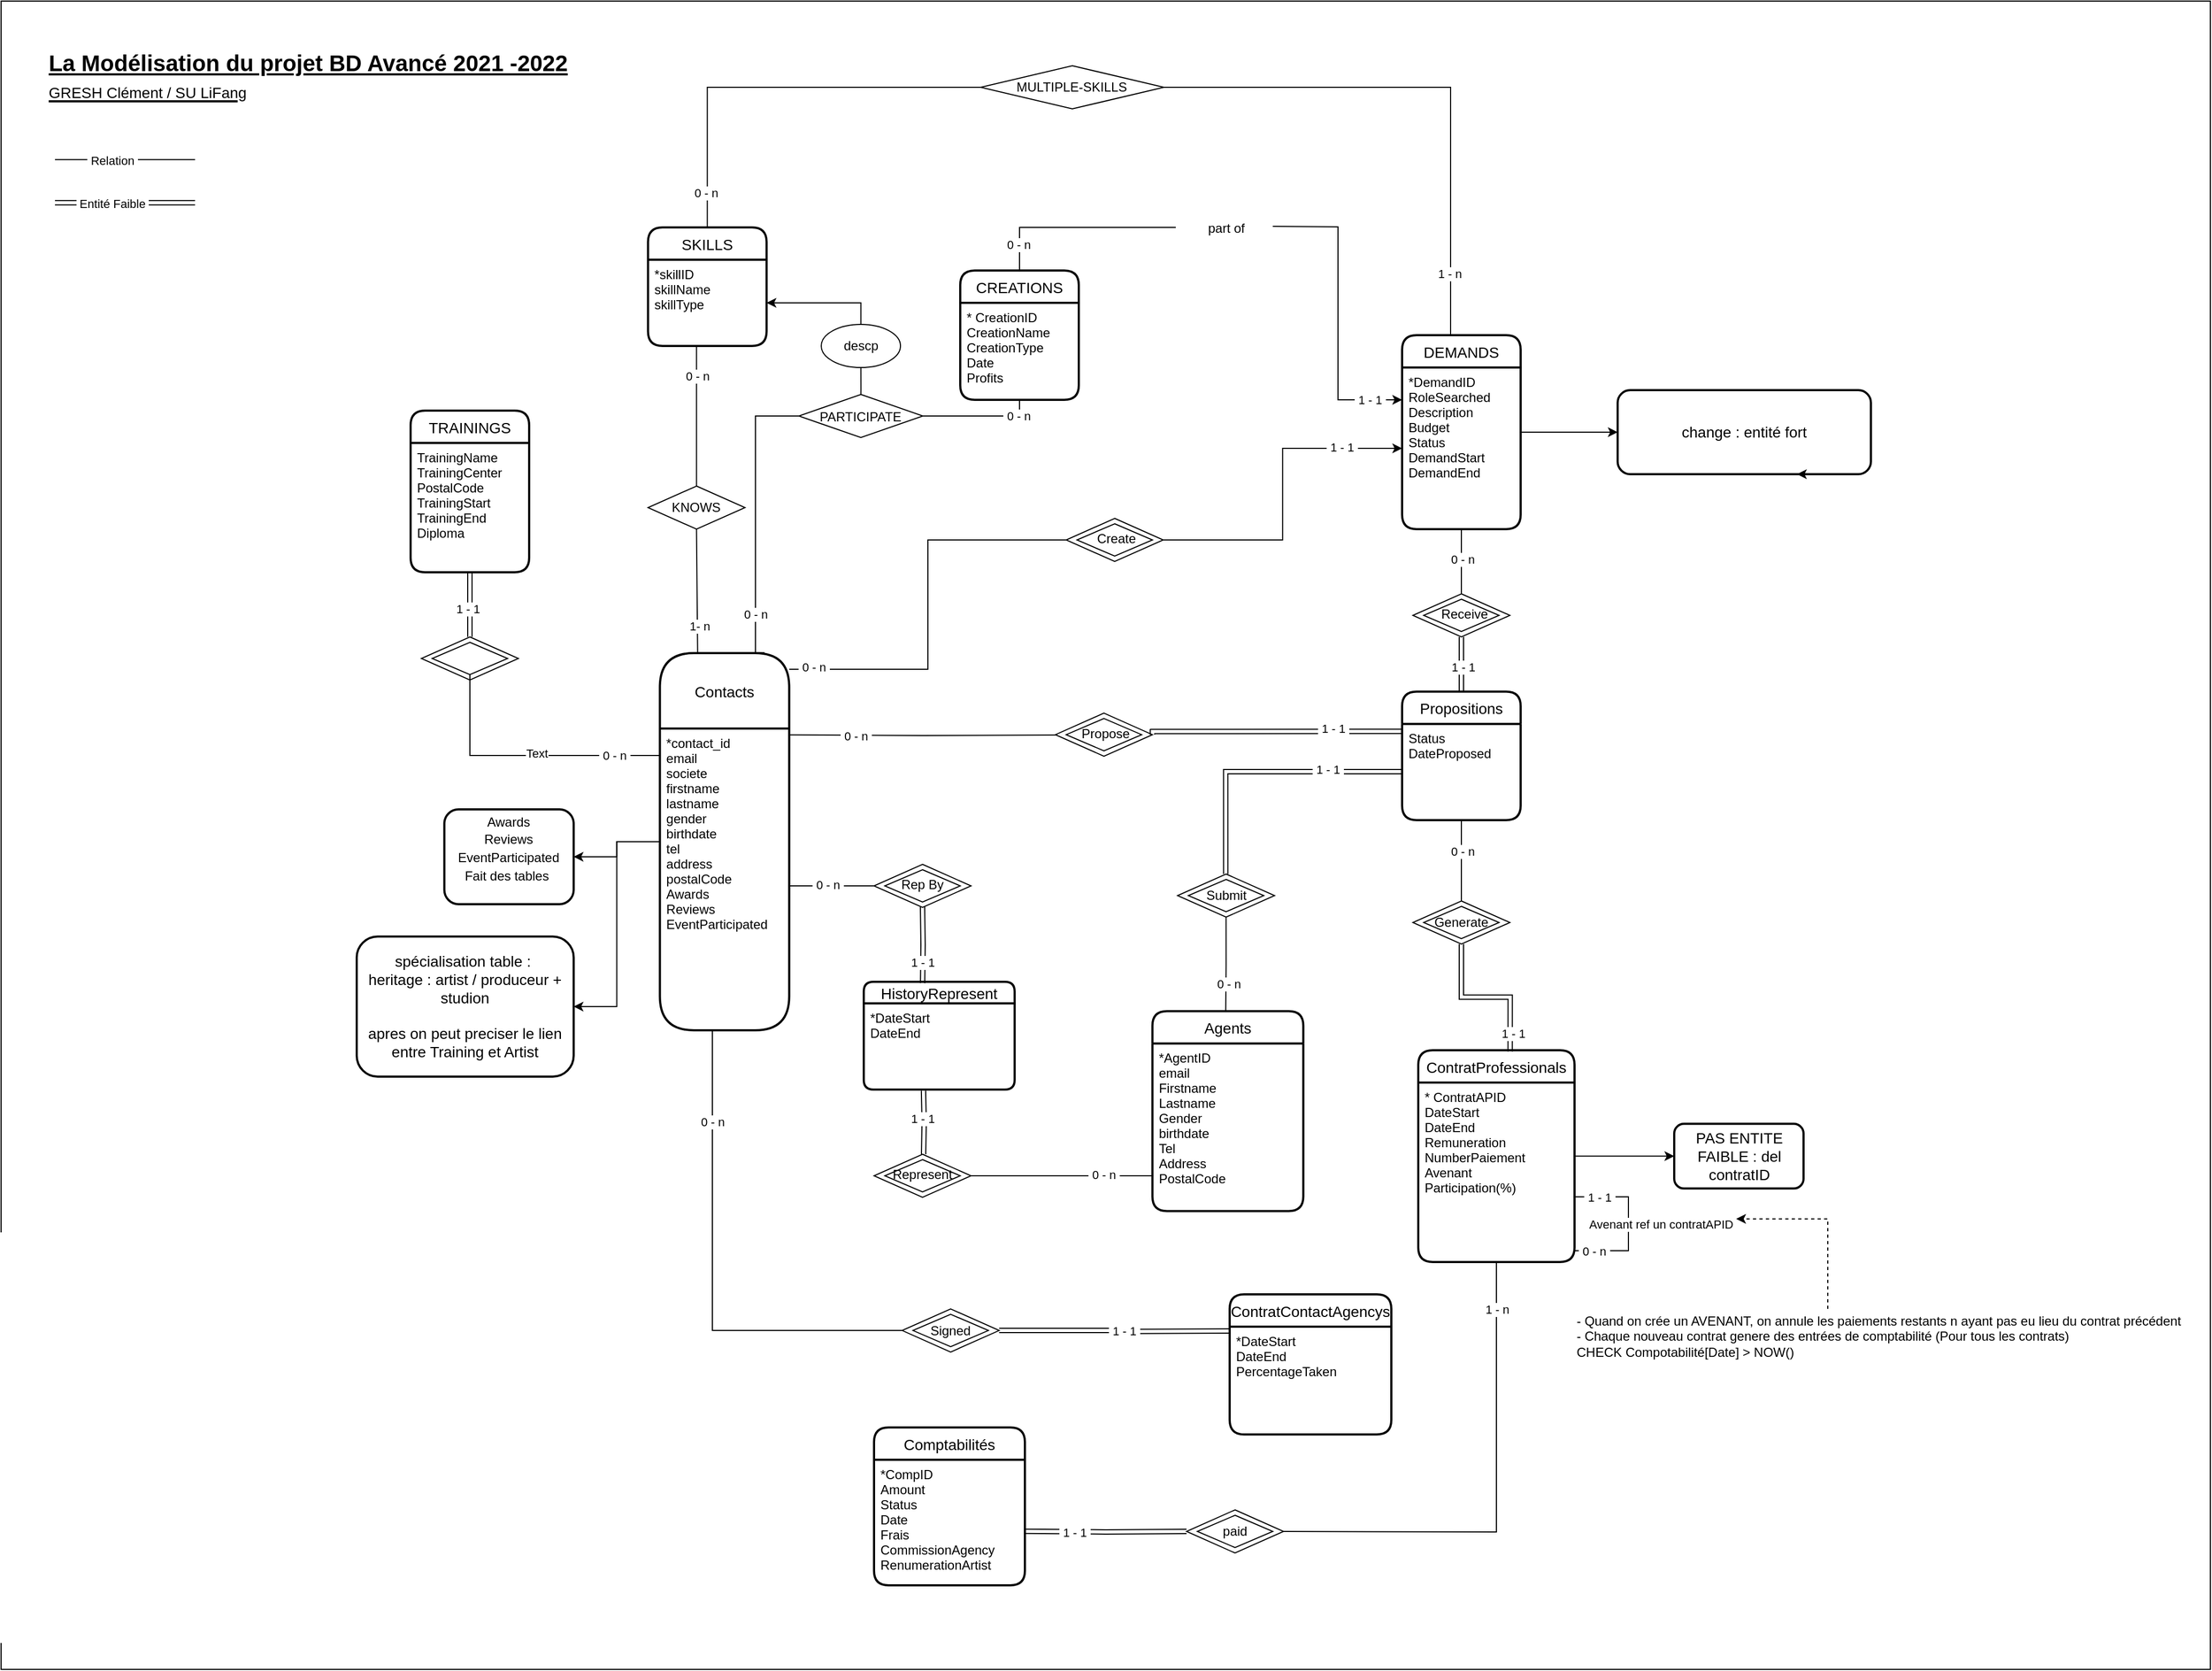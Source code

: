 <mxfile version="15.7.3" type="device"><diagram id="R2lEEEUBdFMjLlhIrx00" name="Page-1"><mxGraphModel dx="1365" dy="-925" grid="1" gridSize="10" guides="1" tooltips="1" connect="1" arrows="1" fold="1" page="1" pageScale="1" pageWidth="2336" pageHeight="1654" math="0" shadow="0" extFonts="Permanent Marker^https://fonts.googleapis.com/css?family=Permanent+Marker"><root><mxCell id="0"/><mxCell id="1" parent="0"/><mxCell id="Kguqd-lRSPteAUTk2I7X-4" value="" style="rounded=0;whiteSpace=wrap;html=1;" parent="1" vertex="1"><mxGeometry x="230" y="1672" width="2050" height="1548" as="geometry"/></mxCell><mxCell id="ZZ3eH6SEzDiAONgsdlud-25" style="edgeStyle=orthogonalEdgeStyle;rounded=0;orthogonalLoop=1;jettySize=auto;html=1;entryX=0;entryY=0.5;entryDx=0;entryDy=0;endArrow=none;endFill=0;" parent="1" source="IzzKrEiJ0i2NX6zDNbn9-5" target="ZZ3eH6SEzDiAONgsdlud-18" edge="1"><mxGeometry relative="1" as="geometry"><Array as="points"><mxPoint x="1090" y="2292"/><mxPoint x="1090" y="2172"/></Array></mxGeometry></mxCell><mxCell id="ZZ3eH6SEzDiAONgsdlud-27" value="&amp;nbsp;0 - n&amp;nbsp;" style="edgeLabel;html=1;align=center;verticalAlign=middle;resizable=0;points=[];" parent="ZZ3eH6SEzDiAONgsdlud-25" vertex="1" connectable="0"><mxGeometry x="-0.881" y="2" relative="1" as="geometry"><mxPoint as="offset"/></mxGeometry></mxCell><mxCell id="4AAfkn8W1Z1FfSw9-JsX-11" value="" style="edgeStyle=orthogonalEdgeStyle;rounded=0;orthogonalLoop=1;jettySize=auto;html=1;startArrow=none;startFill=0;" edge="1" parent="1" source="IzzKrEiJ0i2NX6zDNbn9-5" target="4AAfkn8W1Z1FfSw9-JsX-10"><mxGeometry relative="1" as="geometry"/></mxCell><mxCell id="4AAfkn8W1Z1FfSw9-JsX-17" value="" style="edgeStyle=orthogonalEdgeStyle;rounded=0;orthogonalLoop=1;jettySize=auto;html=1;startArrow=none;startFill=0;" edge="1" parent="1" source="IzzKrEiJ0i2NX6zDNbn9-5" target="4AAfkn8W1Z1FfSw9-JsX-16"><mxGeometry relative="1" as="geometry"/></mxCell><mxCell id="IzzKrEiJ0i2NX6zDNbn9-5" value="Contacts" style="swimlane;childLayout=stackLayout;horizontal=1;startSize=70;horizontalStack=0;rounded=1;fontSize=14;fontStyle=0;strokeWidth=2;resizeParent=0;resizeLast=1;shadow=0;dashed=0;align=center;" parent="1" vertex="1"><mxGeometry x="841.3" y="2277" width="120" height="350" as="geometry"/></mxCell><mxCell id="IzzKrEiJ0i2NX6zDNbn9-6" value="*contact_id&#10;email&#10;societe&#10;firstname&#10;lastname&#10;gender&#10;birthdate&#10;tel&#10;address&#10;postalCode&#10;Awards&#10;Reviews&#10;EventParticipated&#10;&#10;" style="align=left;strokeColor=none;fillColor=none;spacingLeft=4;fontSize=12;verticalAlign=top;resizable=0;rotatable=0;part=1;" parent="IzzKrEiJ0i2NX6zDNbn9-5" vertex="1"><mxGeometry y="70" width="120" height="280" as="geometry"/></mxCell><mxCell id="jxOFO44FMGxxCLSqC9oq-5" value="Agents" style="swimlane;childLayout=stackLayout;horizontal=1;startSize=30;horizontalStack=0;rounded=1;fontSize=14;fontStyle=0;strokeWidth=2;resizeParent=0;resizeLast=1;shadow=0;dashed=0;align=center;" parent="1" vertex="1"><mxGeometry x="1298.33" y="2609.21" width="140" height="185.59" as="geometry"/></mxCell><mxCell id="jxOFO44FMGxxCLSqC9oq-6" value="*AgentID&#10;email&#10;Firstname&#10;Lastname&#10;Gender&#10;birthdate&#10;Tel&#10;Address&#10;PostalCode" style="align=left;strokeColor=none;fillColor=none;spacingLeft=4;fontSize=12;verticalAlign=top;resizable=0;rotatable=0;part=1;" parent="jxOFO44FMGxxCLSqC9oq-5" vertex="1"><mxGeometry y="30" width="140" height="155.59" as="geometry"/></mxCell><mxCell id="jxOFO44FMGxxCLSqC9oq-42" value="ContratContactAgencys" style="swimlane;childLayout=stackLayout;horizontal=1;startSize=30;horizontalStack=0;rounded=1;fontSize=14;fontStyle=0;strokeWidth=2;resizeParent=0;resizeLast=1;shadow=0;dashed=0;align=center;" parent="1" vertex="1"><mxGeometry x="1370" y="2872" width="150" height="130" as="geometry"/></mxCell><mxCell id="jxOFO44FMGxxCLSqC9oq-43" value="*DateStart&#10;DateEnd&#10;PercentageTaken" style="align=left;strokeColor=none;fillColor=none;spacingLeft=4;fontSize=12;verticalAlign=top;resizable=0;rotatable=0;part=1;" parent="jxOFO44FMGxxCLSqC9oq-42" vertex="1"><mxGeometry y="30" width="150" height="100" as="geometry"/></mxCell><mxCell id="4AAfkn8W1Z1FfSw9-JsX-6" value="" style="edgeStyle=orthogonalEdgeStyle;rounded=0;orthogonalLoop=1;jettySize=auto;html=1;startArrow=none;startFill=0;" edge="1" parent="1" source="jxOFO44FMGxxCLSqC9oq-45" target="4AAfkn8W1Z1FfSw9-JsX-5"><mxGeometry relative="1" as="geometry"/></mxCell><mxCell id="jxOFO44FMGxxCLSqC9oq-45" value="ContratProfessionals" style="swimlane;childLayout=stackLayout;horizontal=1;startSize=30;horizontalStack=0;rounded=1;fontSize=14;fontStyle=0;strokeWidth=2;resizeParent=0;resizeLast=1;shadow=0;dashed=0;align=center;" parent="1" vertex="1"><mxGeometry x="1545" y="2645.53" width="145" height="196.47" as="geometry"/></mxCell><mxCell id="jxOFO44FMGxxCLSqC9oq-46" value="* ContratAPID&#10;DateStart&#10;DateEnd&#10;Remuneration&#10;NumberPaiement&#10;Avenant&#10;Participation(%)" style="align=left;strokeColor=none;fillColor=none;spacingLeft=4;fontSize=12;verticalAlign=top;resizable=0;rotatable=0;part=1;" parent="jxOFO44FMGxxCLSqC9oq-45" vertex="1"><mxGeometry y="30" width="145" height="166.47" as="geometry"/></mxCell><mxCell id="hNLGAIriv4-zGQ8AQFt5-21" style="edgeStyle=orthogonalEdgeStyle;rounded=0;orthogonalLoop=1;jettySize=auto;html=1;endArrow=none;endFill=0;" parent="jxOFO44FMGxxCLSqC9oq-45" source="jxOFO44FMGxxCLSqC9oq-46" target="jxOFO44FMGxxCLSqC9oq-46" edge="1"><mxGeometry relative="1" as="geometry"><mxPoint x="115" y="166.47" as="targetPoint"/><Array as="points"><mxPoint x="195" y="136"/><mxPoint x="195" y="186"/></Array></mxGeometry></mxCell><mxCell id="hNLGAIriv4-zGQ8AQFt5-22" value="Avenant ref un contratAPID" style="edgeLabel;html=1;align=center;verticalAlign=middle;resizable=0;points=[];" parent="hNLGAIriv4-zGQ8AQFt5-21" vertex="1" connectable="0"><mxGeometry x="0.002" y="1" relative="1" as="geometry"><mxPoint x="29" as="offset"/></mxGeometry></mxCell><mxCell id="hNLGAIriv4-zGQ8AQFt5-23" value="&amp;nbsp;1 - 1&amp;nbsp;" style="edgeLabel;html=1;align=center;verticalAlign=middle;resizable=0;points=[];" parent="hNLGAIriv4-zGQ8AQFt5-21" vertex="1" connectable="0"><mxGeometry x="-0.767" relative="1" as="geometry"><mxPoint x="5" as="offset"/></mxGeometry></mxCell><mxCell id="4AAfkn8W1Z1FfSw9-JsX-7" value="&amp;nbsp;0 - n&amp;nbsp;" style="edgeLabel;html=1;align=center;verticalAlign=middle;resizable=0;points=[];" vertex="1" connectable="0" parent="hNLGAIriv4-zGQ8AQFt5-21"><mxGeometry x="0.76" relative="1" as="geometry"><mxPoint as="offset"/></mxGeometry></mxCell><mxCell id="4AAfkn8W1Z1FfSw9-JsX-2" value="" style="edgeStyle=orthogonalEdgeStyle;rounded=0;orthogonalLoop=1;jettySize=auto;html=1;" edge="1" parent="1" source="jxOFO44FMGxxCLSqC9oq-53" target="4AAfkn8W1Z1FfSw9-JsX-1"><mxGeometry relative="1" as="geometry"/></mxCell><mxCell id="jxOFO44FMGxxCLSqC9oq-53" value="DEMANDS" style="swimlane;childLayout=stackLayout;horizontal=1;startSize=30;horizontalStack=0;rounded=1;fontSize=14;fontStyle=0;strokeWidth=2;resizeParent=0;resizeLast=1;shadow=0;dashed=0;align=center;" parent="1" vertex="1"><mxGeometry x="1530" y="1982" width="110" height="180" as="geometry"/></mxCell><mxCell id="jxOFO44FMGxxCLSqC9oq-54" value="*DemandID&#10;RoleSearched&#10;Description&#10;Budget&#10;Status&#10;DemandStart&#10;DemandEnd&#10;" style="align=left;strokeColor=none;fillColor=none;spacingLeft=4;fontSize=12;verticalAlign=top;resizable=0;rotatable=0;part=1;" parent="jxOFO44FMGxxCLSqC9oq-53" vertex="1"><mxGeometry y="30" width="110" height="150" as="geometry"/></mxCell><mxCell id="jxOFO44FMGxxCLSqC9oq-88" style="edgeStyle=orthogonalEdgeStyle;shape=link;rounded=0;orthogonalLoop=1;jettySize=auto;html=1;endArrow=none;endFill=0;entryX=1;entryY=0.5;entryDx=0;entryDy=0;" parent="1" target="jxOFO44FMGxxCLSqC9oq-92" edge="1"><mxGeometry relative="1" as="geometry"><mxPoint x="1370" y="2906" as="sourcePoint"/><Array as="points"/><mxPoint x="1350.0" y="2905.53" as="targetPoint"/></mxGeometry></mxCell><mxCell id="jxOFO44FMGxxCLSqC9oq-89" value="&amp;nbsp;1 - 1&amp;nbsp;" style="edgeLabel;html=1;align=center;verticalAlign=middle;resizable=0;points=[];" parent="jxOFO44FMGxxCLSqC9oq-88" vertex="1" connectable="0"><mxGeometry x="-0.09" y="-1" relative="1" as="geometry"><mxPoint as="offset"/></mxGeometry></mxCell><mxCell id="jxOFO44FMGxxCLSqC9oq-90" value="" style="group" parent="1" vertex="1" connectable="0"><mxGeometry x="1066.13" y="2885.53" width="90" height="40" as="geometry"/></mxCell><mxCell id="jxOFO44FMGxxCLSqC9oq-91" value="" style="group" parent="jxOFO44FMGxxCLSqC9oq-90" vertex="1" connectable="0"><mxGeometry width="90" height="40" as="geometry"/></mxCell><mxCell id="jxOFO44FMGxxCLSqC9oq-92" value="" style="rhombus;whiteSpace=wrap;html=1;align=left;verticalAlign=top;" parent="jxOFO44FMGxxCLSqC9oq-91" vertex="1"><mxGeometry width="90" height="40" as="geometry"/></mxCell><mxCell id="jxOFO44FMGxxCLSqC9oq-93" value="" style="group" parent="jxOFO44FMGxxCLSqC9oq-91" vertex="1" connectable="0"><mxGeometry x="10" y="5" width="70" height="30.0" as="geometry"/></mxCell><mxCell id="jxOFO44FMGxxCLSqC9oq-94" value="" style="rhombus;whiteSpace=wrap;html=1;align=left;verticalAlign=top;" parent="jxOFO44FMGxxCLSqC9oq-93" vertex="1"><mxGeometry width="70" height="30" as="geometry"/></mxCell><mxCell id="ZZ3eH6SEzDiAONgsdlud-47" value="Signed" style="text;html=1;strokeColor=none;fillColor=none;align=center;verticalAlign=middle;whiteSpace=wrap;rounded=0;" parent="jxOFO44FMGxxCLSqC9oq-93" vertex="1"><mxGeometry x="5" y="4.547e-13" width="60" height="30" as="geometry"/></mxCell><mxCell id="jxOFO44FMGxxCLSqC9oq-152" value="" style="group" parent="1" vertex="1" connectable="0"><mxGeometry x="1930" y="2682" width="90" height="40" as="geometry"/></mxCell><mxCell id="jxOFO44FMGxxCLSqC9oq-194" value="Comptabilités" style="swimlane;childLayout=stackLayout;horizontal=1;startSize=30;horizontalStack=0;rounded=1;fontSize=14;fontStyle=0;strokeWidth=2;resizeParent=0;resizeLast=1;shadow=0;dashed=0;align=center;" parent="1" vertex="1"><mxGeometry x="1040" y="2995.53" width="140" height="146.47" as="geometry"/></mxCell><mxCell id="jxOFO44FMGxxCLSqC9oq-195" value="*CompID&#10;Amount&#10;Status&#10;Date&#10;Frais&#10;CommissionAgency&#10;RenumerationArtist" style="align=left;strokeColor=none;fillColor=none;spacingLeft=4;fontSize=12;verticalAlign=top;resizable=0;rotatable=0;part=1;" parent="jxOFO44FMGxxCLSqC9oq-194" vertex="1"><mxGeometry y="30" width="140" height="116.47" as="geometry"/></mxCell><mxCell id="gN9i2bwpO8N-QTRRi2QP-13" style="edgeStyle=orthogonalEdgeStyle;rounded=0;orthogonalLoop=1;jettySize=auto;html=1;exitX=0;exitY=0.5;exitDx=0;exitDy=0;endArrow=none;endFill=0;entryX=0.5;entryY=1;entryDx=0;entryDy=0;" parent="1" source="jxOFO44FMGxxCLSqC9oq-92" target="IzzKrEiJ0i2NX6zDNbn9-6" edge="1"><mxGeometry relative="1" as="geometry"><mxPoint x="961.42" y="2752.19" as="targetPoint"/><Array as="points"><mxPoint x="890" y="2905"/><mxPoint x="890" y="2627"/></Array></mxGeometry></mxCell><mxCell id="gN9i2bwpO8N-QTRRi2QP-14" value="&amp;nbsp;0 - n&amp;nbsp;" style="edgeLabel;html=1;align=center;verticalAlign=middle;resizable=0;points=[];" parent="gN9i2bwpO8N-QTRRi2QP-13" vertex="1" connectable="0"><mxGeometry x="0.588" relative="1" as="geometry"><mxPoint as="offset"/></mxGeometry></mxCell><mxCell id="WwRnrrXdkTFmoOK2_jrt-30" style="edgeStyle=orthogonalEdgeStyle;rounded=0;orthogonalLoop=1;jettySize=auto;html=1;endArrow=none;endFill=0;exitX=0.5;exitY=0;exitDx=0;exitDy=0;entryX=0.5;entryY=0;entryDx=0;entryDy=0;" parent="1" source="xG4t1EevYbem8KL2-yRg-2" target="jxOFO44FMGxxCLSqC9oq-53" edge="1"><mxGeometry relative="1" as="geometry"><mxPoint x="935.034" y="1872" as="sourcePoint"/><mxPoint x="1640" y="2012" as="targetPoint"/><Array as="points"><mxPoint x="885" y="1752"/><mxPoint x="1575" y="1752"/><mxPoint x="1575" y="1982"/></Array></mxGeometry></mxCell><mxCell id="WwRnrrXdkTFmoOK2_jrt-31" value="&amp;nbsp;1 - n&amp;nbsp;" style="edgeLabel;html=1;align=center;verticalAlign=middle;resizable=0;points=[];" parent="WwRnrrXdkTFmoOK2_jrt-30" vertex="1" connectable="0"><mxGeometry x="0.924" y="-1" relative="1" as="geometry"><mxPoint y="-27" as="offset"/></mxGeometry></mxCell><mxCell id="WwRnrrXdkTFmoOK2_jrt-32" value="&amp;nbsp;0 - n&amp;nbsp;" style="edgeLabel;html=1;align=center;verticalAlign=middle;resizable=0;points=[];" parent="WwRnrrXdkTFmoOK2_jrt-30" vertex="1" connectable="0"><mxGeometry x="-0.94" y="2" relative="1" as="geometry"><mxPoint as="offset"/></mxGeometry></mxCell><mxCell id="xG4t1EevYbem8KL2-yRg-2" value="SKILLS" style="swimlane;childLayout=stackLayout;horizontal=1;startSize=30;horizontalStack=0;rounded=1;fontSize=14;fontStyle=0;strokeWidth=2;resizeParent=0;resizeLast=1;shadow=0;dashed=0;align=center;" parent="1" vertex="1"><mxGeometry x="830.3" y="1882" width="110" height="110" as="geometry"/></mxCell><mxCell id="xG4t1EevYbem8KL2-yRg-3" value="*skillID&#10;skillName&#10;skillType&#10;" style="align=left;strokeColor=none;fillColor=none;spacingLeft=4;fontSize=12;verticalAlign=top;resizable=0;rotatable=0;part=1;" parent="xG4t1EevYbem8KL2-yRg-2" vertex="1"><mxGeometry y="30" width="110" height="80" as="geometry"/></mxCell><mxCell id="xG4t1EevYbem8KL2-yRg-16" value="" style="group" parent="1" vertex="1" connectable="0"><mxGeometry x="830.3" y="2122" width="90" height="40" as="geometry"/></mxCell><mxCell id="xG4t1EevYbem8KL2-yRg-17" value="" style="group" parent="xG4t1EevYbem8KL2-yRg-16" vertex="1" connectable="0"><mxGeometry width="90" height="40" as="geometry"/></mxCell><mxCell id="xG4t1EevYbem8KL2-yRg-18" value="" style="rhombus;whiteSpace=wrap;html=1;align=left;verticalAlign=top;" parent="xG4t1EevYbem8KL2-yRg-17" vertex="1"><mxGeometry width="90" height="40" as="geometry"/></mxCell><mxCell id="xG4t1EevYbem8KL2-yRg-19" value="KNOWS" style="text;html=1;strokeColor=none;fillColor=none;align=center;verticalAlign=middle;whiteSpace=wrap;rounded=0;" parent="xG4t1EevYbem8KL2-yRg-17" vertex="1"><mxGeometry x="15" y="5" width="60" height="30" as="geometry"/></mxCell><mxCell id="UBrvwVHsvzaxmX5o4VxX-3" value="TRAININGS" style="swimlane;childLayout=stackLayout;horizontal=1;startSize=30;horizontalStack=0;rounded=1;fontSize=14;fontStyle=0;strokeWidth=2;resizeParent=0;resizeLast=1;shadow=0;dashed=0;align=center;" parent="1" vertex="1"><mxGeometry x="610" y="2052" width="110" height="150" as="geometry"/></mxCell><mxCell id="UBrvwVHsvzaxmX5o4VxX-4" value="TrainingName&#10;TrainingCenter&#10;PostalCode&#10;TrainingStart&#10;TrainingEnd&#10;Diploma" style="align=left;strokeColor=none;fillColor=none;spacingLeft=4;fontSize=12;verticalAlign=top;resizable=0;rotatable=0;part=1;" parent="UBrvwVHsvzaxmX5o4VxX-3" vertex="1"><mxGeometry y="30" width="110" height="120" as="geometry"/></mxCell><mxCell id="UBrvwVHsvzaxmX5o4VxX-12" value="" style="group" parent="1" vertex="1" connectable="0"><mxGeometry x="620" y="2262" width="90" height="40" as="geometry"/></mxCell><mxCell id="UBrvwVHsvzaxmX5o4VxX-13" value="" style="group" parent="UBrvwVHsvzaxmX5o4VxX-12" vertex="1" connectable="0"><mxGeometry width="90" height="40" as="geometry"/></mxCell><mxCell id="UBrvwVHsvzaxmX5o4VxX-14" value="" style="rhombus;whiteSpace=wrap;html=1;align=left;verticalAlign=top;" parent="UBrvwVHsvzaxmX5o4VxX-13" vertex="1"><mxGeometry width="90" height="40" as="geometry"/></mxCell><mxCell id="UBrvwVHsvzaxmX5o4VxX-15" value="" style="group" parent="UBrvwVHsvzaxmX5o4VxX-12" vertex="1" connectable="0"><mxGeometry x="10" y="5" width="70" height="30" as="geometry"/></mxCell><mxCell id="UBrvwVHsvzaxmX5o4VxX-16" value="" style="rhombus;whiteSpace=wrap;html=1;align=left;verticalAlign=top;" parent="UBrvwVHsvzaxmX5o4VxX-15" vertex="1"><mxGeometry width="70" height="30" as="geometry"/></mxCell><mxCell id="UBrvwVHsvzaxmX5o4VxX-17" style="edgeStyle=orthogonalEdgeStyle;rounded=0;orthogonalLoop=1;jettySize=auto;html=1;entryX=0.5;entryY=0;entryDx=0;entryDy=0;endArrow=none;endFill=0;shape=link;" parent="1" source="UBrvwVHsvzaxmX5o4VxX-4" target="UBrvwVHsvzaxmX5o4VxX-14" edge="1"><mxGeometry relative="1" as="geometry"/></mxCell><mxCell id="UBrvwVHsvzaxmX5o4VxX-18" value="&amp;nbsp;1 - 1&amp;nbsp;" style="edgeLabel;html=1;align=center;verticalAlign=middle;resizable=0;points=[];" parent="UBrvwVHsvzaxmX5o4VxX-17" vertex="1" connectable="0"><mxGeometry x="0.133" y="-2" relative="1" as="geometry"><mxPoint as="offset"/></mxGeometry></mxCell><mxCell id="UBrvwVHsvzaxmX5o4VxX-19" style="edgeStyle=orthogonalEdgeStyle;rounded=0;orthogonalLoop=1;jettySize=auto;html=1;entryX=0;entryY=0.025;entryDx=0;entryDy=0;entryPerimeter=0;endArrow=none;endFill=0;" parent="1" source="UBrvwVHsvzaxmX5o4VxX-16" target="IzzKrEiJ0i2NX6zDNbn9-6" edge="1"><mxGeometry relative="1" as="geometry"><Array as="points"><mxPoint x="665" y="2372"/></Array></mxGeometry></mxCell><mxCell id="UBrvwVHsvzaxmX5o4VxX-20" value="&amp;nbsp;0 - n&amp;nbsp;" style="edgeLabel;html=1;align=center;verticalAlign=middle;resizable=0;points=[];" parent="UBrvwVHsvzaxmX5o4VxX-19" vertex="1" connectable="0"><mxGeometry x="0.553" relative="1" as="geometry"><mxPoint as="offset"/></mxGeometry></mxCell><mxCell id="4AAfkn8W1Z1FfSw9-JsX-14" value="Text" style="edgeLabel;html=1;align=center;verticalAlign=middle;resizable=0;points=[];" vertex="1" connectable="0" parent="UBrvwVHsvzaxmX5o4VxX-19"><mxGeometry x="0.018" y="2" relative="1" as="geometry"><mxPoint as="offset"/></mxGeometry></mxCell><mxCell id="ZZ3eH6SEzDiAONgsdlud-39" style="edgeStyle=orthogonalEdgeStyle;rounded=0;orthogonalLoop=1;jettySize=auto;html=1;entryX=0;entryY=0.5;entryDx=0;entryDy=0;endArrow=none;endFill=0;" parent="1" source="UBrvwVHsvzaxmX5o4VxX-24" edge="1"><mxGeometry relative="1" as="geometry"><Array as="points"><mxPoint x="1175" y="1882"/></Array><mxPoint x="1320" y="1882" as="targetPoint"/></mxGeometry></mxCell><mxCell id="ZZ3eH6SEzDiAONgsdlud-41" value="&amp;nbsp;0 - n&amp;nbsp;" style="edgeLabel;html=1;align=center;verticalAlign=middle;resizable=0;points=[];" parent="ZZ3eH6SEzDiAONgsdlud-39" vertex="1" connectable="0"><mxGeometry x="-0.736" y="1" relative="1" as="geometry"><mxPoint as="offset"/></mxGeometry></mxCell><mxCell id="UBrvwVHsvzaxmX5o4VxX-24" value="CREATIONS" style="swimlane;childLayout=stackLayout;horizontal=1;startSize=30;horizontalStack=0;rounded=1;fontSize=14;fontStyle=0;strokeWidth=2;resizeParent=0;resizeLast=1;shadow=0;dashed=0;align=center;" parent="1" vertex="1"><mxGeometry x="1120" y="1922" width="110" height="120" as="geometry"/></mxCell><mxCell id="UBrvwVHsvzaxmX5o4VxX-25" value="* CreationID&#10;CreationName&#10;CreationType&#10;Date&#10;Profits&#10;" style="align=left;strokeColor=none;fillColor=none;spacingLeft=4;fontSize=12;verticalAlign=top;resizable=0;rotatable=0;part=1;" parent="UBrvwVHsvzaxmX5o4VxX-24" vertex="1"><mxGeometry y="30" width="110" height="90" as="geometry"/></mxCell><mxCell id="WwRnrrXdkTFmoOK2_jrt-1" style="edgeStyle=orthogonalEdgeStyle;rounded=0;orthogonalLoop=1;jettySize=auto;html=1;endArrow=none;endFill=0;" parent="1" source="xG4t1EevYbem8KL2-yRg-3" edge="1"><mxGeometry relative="1" as="geometry"><mxPoint x="875.3" y="2122" as="targetPoint"/><Array as="points"><mxPoint x="875.3" y="2062"/><mxPoint x="875.3" y="2062"/></Array></mxGeometry></mxCell><mxCell id="WwRnrrXdkTFmoOK2_jrt-2" value="&amp;nbsp;0 - n&amp;nbsp;" style="edgeLabel;html=1;align=center;verticalAlign=middle;resizable=0;points=[];" parent="WwRnrrXdkTFmoOK2_jrt-1" vertex="1" connectable="0"><mxGeometry x="-0.572" relative="1" as="geometry"><mxPoint as="offset"/></mxGeometry></mxCell><mxCell id="WwRnrrXdkTFmoOK2_jrt-3" style="edgeStyle=orthogonalEdgeStyle;rounded=0;orthogonalLoop=1;jettySize=auto;html=1;entryX=0.292;entryY=0;entryDx=0;entryDy=0;entryPerimeter=0;endArrow=none;endFill=0;" parent="1" target="IzzKrEiJ0i2NX6zDNbn9-5" edge="1"><mxGeometry relative="1" as="geometry"><mxPoint x="875.3" y="2162" as="sourcePoint"/></mxGeometry></mxCell><mxCell id="WwRnrrXdkTFmoOK2_jrt-4" value="&amp;nbsp;1- n&amp;nbsp;" style="edgeLabel;html=1;align=center;verticalAlign=middle;resizable=0;points=[];" parent="WwRnrrXdkTFmoOK2_jrt-3" vertex="1" connectable="0"><mxGeometry x="0.569" y="1" relative="1" as="geometry"><mxPoint as="offset"/></mxGeometry></mxCell><mxCell id="WwRnrrXdkTFmoOK2_jrt-37" style="edgeStyle=orthogonalEdgeStyle;rounded=0;orthogonalLoop=1;jettySize=auto;html=1;entryX=0.5;entryY=0;entryDx=0;entryDy=0;endArrow=none;endFill=0;" parent="1" source="WwRnrrXdkTFmoOK2_jrt-16" edge="1"><mxGeometry relative="1" as="geometry"><mxPoint x="1027.8" y="2037" as="targetPoint"/></mxGeometry></mxCell><mxCell id="WwRnrrXdkTFmoOK2_jrt-16" value="descp" style="ellipse;whiteSpace=wrap;html=1;" parent="1" vertex="1"><mxGeometry x="991.05" y="1972" width="73.5" height="40" as="geometry"/></mxCell><mxCell id="WwRnrrXdkTFmoOK2_jrt-33" style="edgeStyle=orthogonalEdgeStyle;rounded=0;orthogonalLoop=1;jettySize=auto;html=1;entryX=0.5;entryY=1;entryDx=0;entryDy=0;endArrow=none;endFill=0;exitX=1;exitY=0.5;exitDx=0;exitDy=0;" parent="1" source="WwRnrrXdkTFmoOK2_jrt-9" target="UBrvwVHsvzaxmX5o4VxX-25" edge="1"><mxGeometry relative="1" as="geometry"><Array as="points"><mxPoint x="1175" y="2057"/></Array></mxGeometry></mxCell><mxCell id="WwRnrrXdkTFmoOK2_jrt-44" value="&amp;nbsp;0 - n&amp;nbsp;" style="edgeLabel;html=1;align=center;verticalAlign=middle;resizable=0;points=[];" parent="WwRnrrXdkTFmoOK2_jrt-33" vertex="1" connectable="0"><mxGeometry x="0.691" relative="1" as="geometry"><mxPoint as="offset"/></mxGeometry></mxCell><mxCell id="WwRnrrXdkTFmoOK2_jrt-36" style="edgeStyle=orthogonalEdgeStyle;rounded=0;orthogonalLoop=1;jettySize=auto;html=1;entryX=0.809;entryY=-0.001;entryDx=0;entryDy=0;entryPerimeter=0;endArrow=none;endFill=0;" parent="1" source="WwRnrrXdkTFmoOK2_jrt-9" target="IzzKrEiJ0i2NX6zDNbn9-5" edge="1"><mxGeometry relative="1" as="geometry"><Array as="points"><mxPoint x="930" y="2057"/><mxPoint x="930" y="2277"/></Array></mxGeometry></mxCell><mxCell id="WwRnrrXdkTFmoOK2_jrt-43" value="&amp;nbsp;0 - n&amp;nbsp;" style="edgeLabel;html=1;align=center;verticalAlign=middle;resizable=0;points=[];" parent="WwRnrrXdkTFmoOK2_jrt-36" vertex="1" connectable="0"><mxGeometry x="0.674" relative="1" as="geometry"><mxPoint as="offset"/></mxGeometry></mxCell><mxCell id="WwRnrrXdkTFmoOK2_jrt-46" value="" style="group" parent="1" vertex="1" connectable="0"><mxGeometry x="1139" y="1732" width="170" height="40" as="geometry"/></mxCell><mxCell id="WwRnrrXdkTFmoOK2_jrt-47" value="" style="group" parent="WwRnrrXdkTFmoOK2_jrt-46" vertex="1" connectable="0"><mxGeometry width="170.0" height="40" as="geometry"/></mxCell><mxCell id="WwRnrrXdkTFmoOK2_jrt-48" value="" style="rhombus;whiteSpace=wrap;html=1;align=left;verticalAlign=top;" parent="WwRnrrXdkTFmoOK2_jrt-47" vertex="1"><mxGeometry width="170.0" height="40" as="geometry"/></mxCell><mxCell id="WwRnrrXdkTFmoOK2_jrt-49" value="MULTIPLE-SKILLS" style="text;html=1;strokeColor=none;fillColor=none;align=center;verticalAlign=middle;whiteSpace=wrap;rounded=0;" parent="WwRnrrXdkTFmoOK2_jrt-47" vertex="1"><mxGeometry x="28.333" y="5" width="113.333" height="30" as="geometry"/></mxCell><mxCell id="WwRnrrXdkTFmoOK2_jrt-9" value="" style="rhombus;whiteSpace=wrap;html=1;align=left;verticalAlign=top;" parent="1" vertex="1"><mxGeometry x="970.3" y="2037" width="115" height="40" as="geometry"/></mxCell><mxCell id="WwRnrrXdkTFmoOK2_jrt-15" value="PARTICIPATE" style="text;html=1;strokeColor=none;fillColor=none;align=center;verticalAlign=middle;whiteSpace=wrap;rounded=0;" parent="1" vertex="1"><mxGeometry x="989.467" y="2042.004" width="76.667" height="31.364" as="geometry"/></mxCell><mxCell id="X7GxEV2RCgXiYa8oIwj5-98" style="edgeStyle=orthogonalEdgeStyle;rounded=0;orthogonalLoop=1;jettySize=auto;html=1;entryX=0.5;entryY=1;entryDx=0;entryDy=0;endArrow=none;endFill=0;shape=link;" parent="1" source="YclnBgSxmFSTIEGQpRE--6" target="YclnBgSxmFSTIEGQpRE--63" edge="1"><mxGeometry relative="1" as="geometry"/></mxCell><mxCell id="X7GxEV2RCgXiYa8oIwj5-100" value="&amp;nbsp;1 - 1" style="edgeLabel;html=1;align=center;verticalAlign=middle;resizable=0;points=[];" parent="X7GxEV2RCgXiYa8oIwj5-98" vertex="1" connectable="0"><mxGeometry x="-0.095" y="-2" relative="1" as="geometry"><mxPoint x="-2" as="offset"/></mxGeometry></mxCell><mxCell id="YclnBgSxmFSTIEGQpRE--6" value="Propositions" style="swimlane;childLayout=stackLayout;horizontal=1;startSize=30;horizontalStack=0;rounded=1;fontSize=14;fontStyle=0;strokeWidth=2;resizeParent=0;resizeLast=1;shadow=0;dashed=0;align=center;" parent="1" vertex="1"><mxGeometry x="1530" y="2312.7" width="110" height="119.3" as="geometry"/></mxCell><mxCell id="YclnBgSxmFSTIEGQpRE--7" value="Status&#10;DateProposed" style="align=left;strokeColor=none;fillColor=none;spacingLeft=4;fontSize=12;verticalAlign=top;resizable=0;rotatable=0;part=1;" parent="YclnBgSxmFSTIEGQpRE--6" vertex="1"><mxGeometry y="30" width="110" height="89.3" as="geometry"/></mxCell><mxCell id="YclnBgSxmFSTIEGQpRE--35" value="" style="group" parent="1" vertex="1" connectable="0"><mxGeometry x="1321.66" y="2482" width="90" height="40" as="geometry"/></mxCell><mxCell id="YclnBgSxmFSTIEGQpRE--36" value="" style="group" parent="YclnBgSxmFSTIEGQpRE--35" vertex="1" connectable="0"><mxGeometry width="90" height="40" as="geometry"/></mxCell><mxCell id="YclnBgSxmFSTIEGQpRE--37" value="" style="rhombus;whiteSpace=wrap;html=1;align=left;verticalAlign=top;" parent="YclnBgSxmFSTIEGQpRE--36" vertex="1"><mxGeometry width="90" height="40" as="geometry"/></mxCell><mxCell id="YclnBgSxmFSTIEGQpRE--38" value="" style="group" parent="YclnBgSxmFSTIEGQpRE--36" vertex="1" connectable="0"><mxGeometry x="10" y="5" width="70" height="30" as="geometry"/></mxCell><mxCell id="YclnBgSxmFSTIEGQpRE--39" value="" style="rhombus;whiteSpace=wrap;html=1;align=left;verticalAlign=top;" parent="YclnBgSxmFSTIEGQpRE--38" vertex="1"><mxGeometry width="70" height="30" as="geometry"/></mxCell><mxCell id="X7GxEV2RCgXiYa8oIwj5-111" value="Submit" style="text;html=1;strokeColor=none;fillColor=none;align=center;verticalAlign=middle;whiteSpace=wrap;rounded=0;" parent="YclnBgSxmFSTIEGQpRE--38" vertex="1"><mxGeometry x="5" width="60" height="30" as="geometry"/></mxCell><mxCell id="YclnBgSxmFSTIEGQpRE--46" value="" style="group" parent="1" vertex="1" connectable="0"><mxGeometry x="1208.33" y="2332.7" width="90" height="40" as="geometry"/></mxCell><mxCell id="YclnBgSxmFSTIEGQpRE--47" value="" style="group" parent="YclnBgSxmFSTIEGQpRE--46" vertex="1" connectable="0"><mxGeometry width="90" height="40" as="geometry"/></mxCell><mxCell id="YclnBgSxmFSTIEGQpRE--48" value="" style="rhombus;whiteSpace=wrap;html=1;align=left;verticalAlign=top;" parent="YclnBgSxmFSTIEGQpRE--47" vertex="1"><mxGeometry width="90" height="40" as="geometry"/></mxCell><mxCell id="YclnBgSxmFSTIEGQpRE--49" value="" style="group" parent="YclnBgSxmFSTIEGQpRE--47" vertex="1" connectable="0"><mxGeometry x="10" y="5" width="70" height="30" as="geometry"/></mxCell><mxCell id="YclnBgSxmFSTIEGQpRE--50" value="" style="rhombus;whiteSpace=wrap;html=1;align=left;verticalAlign=top;" parent="YclnBgSxmFSTIEGQpRE--49" vertex="1"><mxGeometry width="70" height="30" as="geometry"/></mxCell><mxCell id="X7GxEV2RCgXiYa8oIwj5-116" value="Propose" style="text;html=1;strokeColor=none;fillColor=none;align=center;verticalAlign=middle;whiteSpace=wrap;rounded=0;" parent="YclnBgSxmFSTIEGQpRE--49" vertex="1"><mxGeometry x="7" y="-1" width="60" height="30" as="geometry"/></mxCell><mxCell id="YclnBgSxmFSTIEGQpRE--61" value="" style="group" parent="1" vertex="1" connectable="0"><mxGeometry x="1540.0" y="2222" width="90" height="40" as="geometry"/></mxCell><mxCell id="YclnBgSxmFSTIEGQpRE--62" value="" style="group" parent="YclnBgSxmFSTIEGQpRE--61" vertex="1" connectable="0"><mxGeometry width="90" height="40" as="geometry"/></mxCell><mxCell id="YclnBgSxmFSTIEGQpRE--63" value="" style="rhombus;whiteSpace=wrap;html=1;align=left;verticalAlign=top;" parent="YclnBgSxmFSTIEGQpRE--62" vertex="1"><mxGeometry width="90" height="40" as="geometry"/></mxCell><mxCell id="YclnBgSxmFSTIEGQpRE--64" value="" style="group" parent="YclnBgSxmFSTIEGQpRE--62" vertex="1" connectable="0"><mxGeometry x="10" y="5" width="70" height="30" as="geometry"/></mxCell><mxCell id="YclnBgSxmFSTIEGQpRE--65" value="" style="rhombus;whiteSpace=wrap;html=1;align=left;verticalAlign=top;" parent="YclnBgSxmFSTIEGQpRE--64" vertex="1"><mxGeometry width="70" height="30" as="geometry"/></mxCell><mxCell id="X7GxEV2RCgXiYa8oIwj5-14" value="Receive" style="text;html=1;strokeColor=none;fillColor=none;align=center;verticalAlign=middle;whiteSpace=wrap;rounded=0;" parent="YclnBgSxmFSTIEGQpRE--64" vertex="1"><mxGeometry x="8.0" y="-1" width="60" height="30" as="geometry"/></mxCell><mxCell id="X7GxEV2RCgXiYa8oIwj5-16" style="edgeStyle=orthogonalEdgeStyle;rounded=0;orthogonalLoop=1;jettySize=auto;html=1;endArrow=none;endFill=0;entryX=0.491;entryY=0.001;entryDx=0;entryDy=0;entryPerimeter=0;exitX=0.5;exitY=1;exitDx=0;exitDy=0;" parent="1" source="YclnBgSxmFSTIEGQpRE--37" target="jxOFO44FMGxxCLSqC9oq-5" edge="1"><mxGeometry relative="1" as="geometry"><mxPoint x="1356.33" y="2522" as="sourcePoint"/><mxPoint x="1356.33" y="2612" as="targetPoint"/><Array as="points"><mxPoint x="1366.33" y="2566"/><mxPoint x="1366.33" y="2566"/><mxPoint x="1366.33" y="2609"/></Array></mxGeometry></mxCell><mxCell id="X7GxEV2RCgXiYa8oIwj5-117" value="&amp;nbsp;0 - n&amp;nbsp;" style="edgeLabel;html=1;align=center;verticalAlign=middle;resizable=0;points=[];" parent="X7GxEV2RCgXiYa8oIwj5-16" vertex="1" connectable="0"><mxGeometry x="0.403" y="2" relative="1" as="geometry"><mxPoint as="offset"/></mxGeometry></mxCell><mxCell id="X7GxEV2RCgXiYa8oIwj5-17" style="edgeStyle=orthogonalEdgeStyle;rounded=0;orthogonalLoop=1;jettySize=auto;html=1;endArrow=none;endFill=0;shape=link;" parent="1" edge="1"><mxGeometry relative="1" as="geometry"><mxPoint x="1366.33" y="2482" as="sourcePoint"/><Array as="points"><mxPoint x="1366.33" y="2387"/></Array><mxPoint x="1530" y="2387" as="targetPoint"/></mxGeometry></mxCell><mxCell id="X7GxEV2RCgXiYa8oIwj5-18" value="&amp;nbsp;1 - 1&amp;nbsp;" style="edgeLabel;html=1;align=center;verticalAlign=middle;resizable=0;points=[];" parent="X7GxEV2RCgXiYa8oIwj5-17" vertex="1" connectable="0"><mxGeometry x="0.464" y="2" relative="1" as="geometry"><mxPoint as="offset"/></mxGeometry></mxCell><mxCell id="X7GxEV2RCgXiYa8oIwj5-97" style="edgeStyle=orthogonalEdgeStyle;rounded=0;orthogonalLoop=1;jettySize=auto;html=1;entryX=0.5;entryY=0;entryDx=0;entryDy=0;endArrow=none;endFill=0;" parent="1" source="jxOFO44FMGxxCLSqC9oq-54" target="YclnBgSxmFSTIEGQpRE--63" edge="1"><mxGeometry relative="1" as="geometry"/></mxCell><mxCell id="X7GxEV2RCgXiYa8oIwj5-99" value="&amp;nbsp;0 - n&amp;nbsp;" style="edgeLabel;html=1;align=center;verticalAlign=middle;resizable=0;points=[];" parent="X7GxEV2RCgXiYa8oIwj5-97" vertex="1" connectable="0"><mxGeometry x="-0.075" y="1" relative="1" as="geometry"><mxPoint as="offset"/></mxGeometry></mxCell><mxCell id="X7GxEV2RCgXiYa8oIwj5-103" style="edgeStyle=orthogonalEdgeStyle;rounded=0;orthogonalLoop=1;jettySize=auto;html=1;entryX=1.006;entryY=0.021;entryDx=0;entryDy=0;entryPerimeter=0;endArrow=none;endFill=0;" parent="1" target="IzzKrEiJ0i2NX6zDNbn9-6" edge="1"><mxGeometry relative="1" as="geometry"><mxPoint x="1210" y="2353" as="sourcePoint"/></mxGeometry></mxCell><mxCell id="X7GxEV2RCgXiYa8oIwj5-106" value="&amp;nbsp;0 - n&amp;nbsp;" style="edgeLabel;html=1;align=center;verticalAlign=middle;resizable=0;points=[];" parent="X7GxEV2RCgXiYa8oIwj5-103" vertex="1" connectable="0"><mxGeometry x="0.511" y="1" relative="1" as="geometry"><mxPoint as="offset"/></mxGeometry></mxCell><mxCell id="X7GxEV2RCgXiYa8oIwj5-104" style="edgeStyle=orthogonalEdgeStyle;shape=link;rounded=0;orthogonalLoop=1;jettySize=auto;html=1;entryX=-0.005;entryY=0.078;entryDx=0;entryDy=0;entryPerimeter=0;endArrow=none;endFill=0;exitX=1;exitY=0.5;exitDx=0;exitDy=0;" parent="1" source="YclnBgSxmFSTIEGQpRE--48" target="YclnBgSxmFSTIEGQpRE--7" edge="1"><mxGeometry relative="1" as="geometry"><Array as="points"><mxPoint x="1298" y="2350"/></Array></mxGeometry></mxCell><mxCell id="X7GxEV2RCgXiYa8oIwj5-105" value="&amp;nbsp;1 - 1&amp;nbsp;" style="edgeLabel;html=1;align=center;verticalAlign=middle;resizable=0;points=[];" parent="X7GxEV2RCgXiYa8oIwj5-104" vertex="1" connectable="0"><mxGeometry x="0.451" y="3" relative="1" as="geometry"><mxPoint as="offset"/></mxGeometry></mxCell><mxCell id="X7GxEV2RCgXiYa8oIwj5-122" value="" style="group" parent="1" vertex="1" connectable="0"><mxGeometry x="1550" y="2512" width="80" height="35" as="geometry"/></mxCell><mxCell id="ZZ3eH6SEzDiAONgsdlud-12" value="" style="rhombus;whiteSpace=wrap;html=1;align=left;verticalAlign=top;" parent="X7GxEV2RCgXiYa8oIwj5-122" vertex="1"><mxGeometry x="-10" y="-5" width="90" height="40" as="geometry"/></mxCell><mxCell id="X7GxEV2RCgXiYa8oIwj5-123" value="" style="rhombus;whiteSpace=wrap;html=1;align=left;verticalAlign=top;" parent="X7GxEV2RCgXiYa8oIwj5-122" vertex="1"><mxGeometry width="70" height="30" as="geometry"/></mxCell><mxCell id="X7GxEV2RCgXiYa8oIwj5-124" value="Generate" style="text;html=1;strokeColor=none;fillColor=none;align=center;verticalAlign=middle;whiteSpace=wrap;rounded=0;" parent="X7GxEV2RCgXiYa8oIwj5-122" vertex="1"><mxGeometry x="5" width="60" height="30" as="geometry"/></mxCell><mxCell id="X7GxEV2RCgXiYa8oIwj5-125" style="edgeStyle=orthogonalEdgeStyle;rounded=0;orthogonalLoop=1;jettySize=auto;html=1;endArrow=none;endFill=0;entryX=0.5;entryY=0;entryDx=0;entryDy=0;" parent="1" source="YclnBgSxmFSTIEGQpRE--7" target="ZZ3eH6SEzDiAONgsdlud-12" edge="1"><mxGeometry relative="1" as="geometry"><mxPoint x="1585" y="2512" as="targetPoint"/></mxGeometry></mxCell><mxCell id="ZZ3eH6SEzDiAONgsdlud-10" value="&amp;nbsp;0 - n&amp;nbsp;" style="edgeLabel;html=1;align=center;verticalAlign=middle;resizable=0;points=[];" parent="X7GxEV2RCgXiYa8oIwj5-125" vertex="1" connectable="0"><mxGeometry x="-0.242" y="1" relative="1" as="geometry"><mxPoint as="offset"/></mxGeometry></mxCell><mxCell id="ZZ3eH6SEzDiAONgsdlud-16" value="" style="group" parent="1" vertex="1" connectable="0"><mxGeometry x="1218.33" y="2152" width="90" height="40" as="geometry"/></mxCell><mxCell id="ZZ3eH6SEzDiAONgsdlud-17" value="" style="group" parent="ZZ3eH6SEzDiAONgsdlud-16" vertex="1" connectable="0"><mxGeometry width="90" height="40" as="geometry"/></mxCell><mxCell id="ZZ3eH6SEzDiAONgsdlud-18" value="" style="rhombus;whiteSpace=wrap;html=1;align=left;verticalAlign=top;" parent="ZZ3eH6SEzDiAONgsdlud-17" vertex="1"><mxGeometry width="90" height="40" as="geometry"/></mxCell><mxCell id="ZZ3eH6SEzDiAONgsdlud-19" value="" style="group" parent="ZZ3eH6SEzDiAONgsdlud-17" vertex="1" connectable="0"><mxGeometry x="10" y="5" width="70" height="30" as="geometry"/></mxCell><mxCell id="ZZ3eH6SEzDiAONgsdlud-20" value="" style="rhombus;whiteSpace=wrap;html=1;align=left;verticalAlign=top;" parent="ZZ3eH6SEzDiAONgsdlud-19" vertex="1"><mxGeometry width="70" height="30" as="geometry"/></mxCell><mxCell id="ZZ3eH6SEzDiAONgsdlud-21" value="Create" style="text;html=1;strokeColor=none;fillColor=none;align=center;verticalAlign=middle;whiteSpace=wrap;rounded=0;" parent="ZZ3eH6SEzDiAONgsdlud-19" vertex="1"><mxGeometry x="7" y="-1" width="60" height="30" as="geometry"/></mxCell><mxCell id="ZZ3eH6SEzDiAONgsdlud-23" style="edgeStyle=orthogonalEdgeStyle;rounded=0;orthogonalLoop=1;jettySize=auto;html=1;entryX=1;entryY=0.5;entryDx=0;entryDy=0;endArrow=none;endFill=0;startArrow=classic;startFill=1;" parent="1" source="jxOFO44FMGxxCLSqC9oq-54" target="ZZ3eH6SEzDiAONgsdlud-18" edge="1"><mxGeometry relative="1" as="geometry"><mxPoint x="1370" y="2174" as="targetPoint"/></mxGeometry></mxCell><mxCell id="ZZ3eH6SEzDiAONgsdlud-24" value="&amp;nbsp;1 - 1&amp;nbsp;" style="edgeLabel;html=1;align=center;verticalAlign=middle;resizable=0;points=[];" parent="ZZ3eH6SEzDiAONgsdlud-23" vertex="1" connectable="0"><mxGeometry x="-0.635" y="-1" relative="1" as="geometry"><mxPoint as="offset"/></mxGeometry></mxCell><mxCell id="ZZ3eH6SEzDiAONgsdlud-38" style="edgeStyle=orthogonalEdgeStyle;rounded=0;orthogonalLoop=1;jettySize=auto;html=1;entryX=0;entryY=0.2;entryDx=0;entryDy=0;entryPerimeter=0;endArrow=classic;endFill=1;startArrow=none;startFill=0;" parent="1" target="jxOFO44FMGxxCLSqC9oq-54" edge="1"><mxGeometry relative="1" as="geometry"><mxPoint x="1410" y="1881" as="sourcePoint"/></mxGeometry></mxCell><mxCell id="ZZ3eH6SEzDiAONgsdlud-40" value="&amp;nbsp;1 - 1&amp;nbsp;" style="edgeLabel;html=1;align=center;verticalAlign=middle;resizable=0;points=[];" parent="ZZ3eH6SEzDiAONgsdlud-38" vertex="1" connectable="0"><mxGeometry x="0.699" y="4" relative="1" as="geometry"><mxPoint x="12" y="4" as="offset"/></mxGeometry></mxCell><mxCell id="ZZ3eH6SEzDiAONgsdlud-59" value="HistoryRepresent" style="swimlane;childLayout=stackLayout;horizontal=1;startSize=20;horizontalStack=0;rounded=1;fontSize=14;fontStyle=0;strokeWidth=2;resizeParent=0;resizeLast=1;shadow=0;dashed=0;align=center;" parent="1" vertex="1"><mxGeometry x="1030.48" y="2582" width="140" height="100" as="geometry"/></mxCell><mxCell id="ZZ3eH6SEzDiAONgsdlud-60" value="*DateStart&#10;DateEnd" style="align=left;strokeColor=none;fillColor=none;spacingLeft=4;fontSize=12;verticalAlign=top;resizable=0;rotatable=0;part=1;" parent="ZZ3eH6SEzDiAONgsdlud-59" vertex="1"><mxGeometry y="20" width="140" height="80" as="geometry"/></mxCell><mxCell id="ZZ3eH6SEzDiAONgsdlud-67" value="" style="group" parent="1" vertex="1" connectable="0"><mxGeometry x="1040" y="2473.0" width="90" height="40" as="geometry"/></mxCell><mxCell id="ZZ3eH6SEzDiAONgsdlud-68" value="" style="group" parent="ZZ3eH6SEzDiAONgsdlud-67" vertex="1" connectable="0"><mxGeometry width="90" height="40" as="geometry"/></mxCell><mxCell id="ZZ3eH6SEzDiAONgsdlud-69" value="" style="rhombus;whiteSpace=wrap;html=1;align=left;verticalAlign=top;" parent="ZZ3eH6SEzDiAONgsdlud-68" vertex="1"><mxGeometry width="90" height="40" as="geometry"/></mxCell><mxCell id="ZZ3eH6SEzDiAONgsdlud-70" value="" style="group" parent="ZZ3eH6SEzDiAONgsdlud-68" vertex="1" connectable="0"><mxGeometry x="10" y="5" width="74.76" height="30" as="geometry"/></mxCell><mxCell id="ZZ3eH6SEzDiAONgsdlud-71" value="" style="rhombus;whiteSpace=wrap;html=1;align=left;verticalAlign=top;" parent="ZZ3eH6SEzDiAONgsdlud-70" vertex="1"><mxGeometry width="70" height="30" as="geometry"/></mxCell><mxCell id="ZZ3eH6SEzDiAONgsdlud-97" value="Rep By" style="text;html=1;strokeColor=none;fillColor=none;align=center;verticalAlign=middle;whiteSpace=wrap;rounded=0;" parent="ZZ3eH6SEzDiAONgsdlud-70" vertex="1"><mxGeometry x="-4.76" y="-1.0" width="79.52" height="30" as="geometry"/></mxCell><mxCell id="ZZ3eH6SEzDiAONgsdlud-77" style="edgeStyle=orthogonalEdgeStyle;rounded=0;orthogonalLoop=1;jettySize=auto;html=1;entryX=0;entryY=0.5;entryDx=0;entryDy=0;endArrow=none;endFill=0;" parent="1" source="IzzKrEiJ0i2NX6zDNbn9-6" target="ZZ3eH6SEzDiAONgsdlud-69" edge="1"><mxGeometry relative="1" as="geometry"><Array as="points"><mxPoint x="980" y="2493"/><mxPoint x="980" y="2493"/></Array></mxGeometry></mxCell><mxCell id="ZZ3eH6SEzDiAONgsdlud-79" value="&amp;nbsp;0 - n&amp;nbsp;" style="edgeLabel;html=1;align=center;verticalAlign=middle;resizable=0;points=[];" parent="ZZ3eH6SEzDiAONgsdlud-77" vertex="1" connectable="0"><mxGeometry x="-0.099" y="1" relative="1" as="geometry"><mxPoint as="offset"/></mxGeometry></mxCell><mxCell id="ZZ3eH6SEzDiAONgsdlud-78" style="edgeStyle=orthogonalEdgeStyle;shape=link;rounded=0;orthogonalLoop=1;jettySize=auto;html=1;entryX=0.39;entryY=0.013;entryDx=0;entryDy=0;entryPerimeter=0;endArrow=none;endFill=0;" parent="1" target="ZZ3eH6SEzDiAONgsdlud-59" edge="1"><mxGeometry relative="1" as="geometry"><mxPoint x="1085" y="2512" as="sourcePoint"/></mxGeometry></mxCell><mxCell id="ZZ3eH6SEzDiAONgsdlud-80" value="&amp;nbsp;1 - 1&amp;nbsp;" style="edgeLabel;html=1;align=center;verticalAlign=middle;resizable=0;points=[];" parent="ZZ3eH6SEzDiAONgsdlud-78" vertex="1" connectable="0"><mxGeometry x="0.605" y="1" relative="1" as="geometry"><mxPoint x="-1" y="-5" as="offset"/></mxGeometry></mxCell><mxCell id="ZZ3eH6SEzDiAONgsdlud-81" value="" style="group" parent="1" vertex="1" connectable="0"><mxGeometry x="1040" y="2742.0" width="90" height="40" as="geometry"/></mxCell><mxCell id="ZZ3eH6SEzDiAONgsdlud-82" value="" style="group" parent="ZZ3eH6SEzDiAONgsdlud-81" vertex="1" connectable="0"><mxGeometry width="90" height="40" as="geometry"/></mxCell><mxCell id="ZZ3eH6SEzDiAONgsdlud-83" value="" style="rhombus;whiteSpace=wrap;html=1;align=left;verticalAlign=top;" parent="ZZ3eH6SEzDiAONgsdlud-82" vertex="1"><mxGeometry width="90" height="40" as="geometry"/></mxCell><mxCell id="ZZ3eH6SEzDiAONgsdlud-84" value="" style="group" parent="ZZ3eH6SEzDiAONgsdlud-82" vertex="1" connectable="0"><mxGeometry x="10" y="5" width="70" height="30.0" as="geometry"/></mxCell><mxCell id="ZZ3eH6SEzDiAONgsdlud-85" value="" style="rhombus;whiteSpace=wrap;html=1;align=left;verticalAlign=top;" parent="ZZ3eH6SEzDiAONgsdlud-84" vertex="1"><mxGeometry width="70" height="30" as="geometry"/></mxCell><mxCell id="ZZ3eH6SEzDiAONgsdlud-90" value="Represent" style="text;html=1;strokeColor=none;fillColor=none;align=center;verticalAlign=middle;whiteSpace=wrap;rounded=0;" parent="ZZ3eH6SEzDiAONgsdlud-84" vertex="1"><mxGeometry x="5" y="-1.0" width="60" height="30" as="geometry"/></mxCell><mxCell id="ZZ3eH6SEzDiAONgsdlud-86" style="edgeStyle=orthogonalEdgeStyle;shape=link;rounded=0;orthogonalLoop=1;jettySize=auto;html=1;entryX=0.396;entryY=1.014;entryDx=0;entryDy=0;entryPerimeter=0;endArrow=none;endFill=0;" parent="1" target="ZZ3eH6SEzDiAONgsdlud-60" edge="1"><mxGeometry relative="1" as="geometry"><mxPoint x="1086" y="2742" as="sourcePoint"/></mxGeometry></mxCell><mxCell id="ZZ3eH6SEzDiAONgsdlud-87" value="&amp;nbsp;1 - 1&amp;nbsp;" style="edgeLabel;html=1;align=center;verticalAlign=middle;resizable=0;points=[];" parent="ZZ3eH6SEzDiAONgsdlud-86" vertex="1" connectable="0"><mxGeometry x="0.127" y="1" relative="1" as="geometry"><mxPoint as="offset"/></mxGeometry></mxCell><mxCell id="ZZ3eH6SEzDiAONgsdlud-88" style="edgeStyle=orthogonalEdgeStyle;rounded=0;orthogonalLoop=1;jettySize=auto;html=1;entryX=1;entryY=0.5;entryDx=0;entryDy=0;endArrow=none;endFill=0;" parent="1" source="jxOFO44FMGxxCLSqC9oq-6" target="ZZ3eH6SEzDiAONgsdlud-83" edge="1"><mxGeometry relative="1" as="geometry"><Array as="points"><mxPoint x="1260" y="2762"/><mxPoint x="1260" y="2762"/></Array></mxGeometry></mxCell><mxCell id="ZZ3eH6SEzDiAONgsdlud-89" value="&amp;nbsp;0 - n&amp;nbsp;" style="edgeLabel;html=1;align=center;verticalAlign=middle;resizable=0;points=[];" parent="ZZ3eH6SEzDiAONgsdlud-88" vertex="1" connectable="0"><mxGeometry x="-0.451" y="-1" relative="1" as="geometry"><mxPoint as="offset"/></mxGeometry></mxCell><mxCell id="ZZ3eH6SEzDiAONgsdlud-103" value="" style="group" parent="1" vertex="1" connectable="0"><mxGeometry x="1330.0" y="3072.0" width="90" height="40" as="geometry"/></mxCell><mxCell id="ZZ3eH6SEzDiAONgsdlud-104" value="" style="group" parent="ZZ3eH6SEzDiAONgsdlud-103" vertex="1" connectable="0"><mxGeometry width="90" height="40" as="geometry"/></mxCell><mxCell id="ZZ3eH6SEzDiAONgsdlud-105" value="" style="rhombus;whiteSpace=wrap;html=1;align=left;verticalAlign=top;" parent="ZZ3eH6SEzDiAONgsdlud-104" vertex="1"><mxGeometry width="90" height="40" as="geometry"/></mxCell><mxCell id="ZZ3eH6SEzDiAONgsdlud-106" value="" style="group" parent="ZZ3eH6SEzDiAONgsdlud-104" vertex="1" connectable="0"><mxGeometry x="10" y="5" width="70" height="30.0" as="geometry"/></mxCell><mxCell id="ZZ3eH6SEzDiAONgsdlud-107" value="" style="rhombus;whiteSpace=wrap;html=1;align=left;verticalAlign=top;" parent="ZZ3eH6SEzDiAONgsdlud-106" vertex="1"><mxGeometry width="70" height="30" as="geometry"/></mxCell><mxCell id="ZZ3eH6SEzDiAONgsdlud-125" value="paid" style="text;html=1;strokeColor=none;fillColor=none;align=center;verticalAlign=middle;whiteSpace=wrap;rounded=0;" parent="ZZ3eH6SEzDiAONgsdlud-106" vertex="1"><mxGeometry x="5.0" y="4.547e-13" width="60" height="30" as="geometry"/></mxCell><mxCell id="ZZ3eH6SEzDiAONgsdlud-117" style="edgeStyle=orthogonalEdgeStyle;rounded=0;orthogonalLoop=1;jettySize=auto;html=1;endArrow=none;endFill=0;" parent="1" target="jxOFO44FMGxxCLSqC9oq-46" edge="1"><mxGeometry relative="1" as="geometry"><mxPoint x="1420" y="3092" as="sourcePoint"/></mxGeometry></mxCell><mxCell id="ZZ3eH6SEzDiAONgsdlud-119" value="&amp;nbsp;1 - n&amp;nbsp;" style="edgeLabel;html=1;align=center;verticalAlign=middle;resizable=0;points=[];" parent="ZZ3eH6SEzDiAONgsdlud-117" vertex="1" connectable="0"><mxGeometry x="0.804" relative="1" as="geometry"><mxPoint as="offset"/></mxGeometry></mxCell><mxCell id="ZZ3eH6SEzDiAONgsdlud-118" style="edgeStyle=orthogonalEdgeStyle;rounded=0;orthogonalLoop=1;jettySize=auto;html=1;entryX=1.005;entryY=0.57;entryDx=0;entryDy=0;entryPerimeter=0;endArrow=classic;endFill=1;shape=link;" parent="1" target="jxOFO44FMGxxCLSqC9oq-195" edge="1"><mxGeometry relative="1" as="geometry"><mxPoint x="1330" y="3092" as="sourcePoint"/></mxGeometry></mxCell><mxCell id="ZZ3eH6SEzDiAONgsdlud-120" value="&amp;nbsp;1 - 1&amp;nbsp;" style="edgeLabel;html=1;align=center;verticalAlign=middle;resizable=0;points=[];" parent="ZZ3eH6SEzDiAONgsdlud-118" vertex="1" connectable="0"><mxGeometry x="0.397" y="1" relative="1" as="geometry"><mxPoint as="offset"/></mxGeometry></mxCell><mxCell id="ZZ3eH6SEzDiAONgsdlud-142" style="edgeStyle=orthogonalEdgeStyle;rounded=0;orthogonalLoop=1;jettySize=auto;html=1;dashed=1;endArrow=classic;endFill=1;" parent="1" source="ZZ3eH6SEzDiAONgsdlud-141" edge="1"><mxGeometry relative="1" as="geometry"><mxPoint x="1840" y="2802" as="targetPoint"/><Array as="points"><mxPoint x="1925" y="2802"/></Array></mxGeometry></mxCell><mxCell id="ZZ3eH6SEzDiAONgsdlud-141" value="- Quand on crée un AVENANT, on annule les paiements restants n ayant pas eu lieu du contrat précédent&lt;br&gt;- Chaque nouveau contrat genere des entrées de comptabilité (Pour tous les contrats)&lt;br&gt;CHECK Compotabilité[Date] &amp;gt; NOW()" style="text;html=1;align=left;verticalAlign=middle;resizable=0;points=[];autosize=1;strokeColor=none;fillColor=none;" parent="1" vertex="1"><mxGeometry x="1690" y="2885.53" width="580" height="50" as="geometry"/></mxCell><mxCell id="ZZ3eH6SEzDiAONgsdlud-147" style="edgeStyle=orthogonalEdgeStyle;shape=link;rounded=0;orthogonalLoop=1;jettySize=auto;html=1;entryX=0.588;entryY=0.006;entryDx=0;entryDy=0;entryPerimeter=0;endArrow=classic;endFill=1;" parent="1" source="ZZ3eH6SEzDiAONgsdlud-12" target="jxOFO44FMGxxCLSqC9oq-45" edge="1"><mxGeometry relative="1" as="geometry"/></mxCell><mxCell id="ZZ3eH6SEzDiAONgsdlud-148" value="&amp;nbsp;1 - 1&amp;nbsp;" style="edgeLabel;html=1;align=center;verticalAlign=middle;resizable=0;points=[];" parent="ZZ3eH6SEzDiAONgsdlud-147" vertex="1" connectable="0"><mxGeometry x="0.77" y="2" relative="1" as="geometry"><mxPoint as="offset"/></mxGeometry></mxCell><mxCell id="mbh0JBsJNEGWv45l8wZp-9" value="" style="group;rotation=90;" parent="1" vertex="1" connectable="0"><mxGeometry x="280" y="1819.14" width="130" height="40" as="geometry"/></mxCell><mxCell id="mbh0JBsJNEGWv45l8wZp-5" value="" style="endArrow=classic;html=1;rounded=0;endFill=1;shape=link;" parent="mbh0JBsJNEGWv45l8wZp-9" edge="1"><mxGeometry width="50" height="50" relative="1" as="geometry"><mxPoint y="40" as="sourcePoint"/><mxPoint x="130" y="40" as="targetPoint"/></mxGeometry></mxCell><mxCell id="mbh0JBsJNEGWv45l8wZp-6" value="&amp;nbsp;Entité Faible&amp;nbsp;" style="edgeLabel;html=1;align=center;verticalAlign=middle;resizable=0;points=[];" parent="mbh0JBsJNEGWv45l8wZp-5" vertex="1" connectable="0"><mxGeometry x="-0.191" y="-1" relative="1" as="geometry"><mxPoint as="offset"/></mxGeometry></mxCell><mxCell id="mbh0JBsJNEGWv45l8wZp-7" value="" style="endArrow=none;html=1;rounded=0;endFill=0;" parent="mbh0JBsJNEGWv45l8wZp-9" edge="1"><mxGeometry width="50" height="50" relative="1" as="geometry"><mxPoint as="sourcePoint"/><mxPoint x="130" as="targetPoint"/></mxGeometry></mxCell><mxCell id="mbh0JBsJNEGWv45l8wZp-8" value="&amp;nbsp;Relation&amp;nbsp;" style="edgeLabel;html=1;align=center;verticalAlign=middle;resizable=0;points=[];" parent="mbh0JBsJNEGWv45l8wZp-7" vertex="1" connectable="0"><mxGeometry x="-0.191" y="-1" relative="1" as="geometry"><mxPoint as="offset"/></mxGeometry></mxCell><mxCell id="mbh0JBsJNEGWv45l8wZp-10" value="La Modélisation du projet BD Avancé 2021 -2022&lt;br&gt;&lt;div style=&quot;text-align: left&quot;&gt;&lt;span style=&quot;font-size: 14px ; font-weight: normal&quot;&gt;GRESH Clément / SU LiFang&lt;/span&gt;&lt;/div&gt;&lt;span style=&quot;color: rgba(0 , 0 , 0 , 0) ; font-family: monospace ; font-size: 0px ; font-weight: 400&quot;&gt;%3CmxGraphModel%3E%3Croot%3E%3CmxCell%20id%3D%220%22%2F%3E%3CmxCell%20id%3D%221%22%20parent%3D%220%22%2F%3E%3CmxCell%20id%3D%222%22%20value%3D%22%22%20style%3D%22endArrow%3Dclassic%3Bhtml%3D1%3Brounded%3D0%3BendFill%3D1%3Bdashed%3D1%3B%22%20edge%3D%221%22%20parent%3D%221%22%3E%3CmxGeometry%20width%3D%2250%22%20height%3D%2250%22%20relative%3D%221%22%20as%3D%22geometry%22%3E%3CmxPoint%20x%3D%221790%22%20y%3D%222050%22%20as%3D%22sourcePoint%22%2F%3E%3CmxPoint%20x%3D%221920%22%20y%3D%222050%22%20as%3D%22targetPoint%22%2F%3E%3C%2FmxGeometry%3E%3C%2FmxCell%3E%3CmxCell%20id%3D%223%22%20value%3D%22%26amp%3Bnbsp%3BExplication%26amp%3Bnbsp%3B%22%20style%3D%22edgeLabel%3Bhtml%3D1%3Balign%3Dcenter%3BverticalAlign%3Dmiddle%3Bresizable%3D0%3Bpoints%3D%5B%5D%3B%22%20vertex%3D%221%22%20connectable%3D%220%22%20parent%3D%222%22%3E%3CmxGeometry%20x%3D%22-0.191%22%20y%3D%22-1%22%20relative%3D%221%22%20as%3D%22geometry%22%3E%3CmxPoint%20as%3D%22offset%22%2F%3E%3C%2FmxGeometry%3E%3C%2FmxCell%3E%3C%2Froot%3E%3C%2FmxGraphModel%3Eg&lt;/span&gt;" style="text;html=1;strokeColor=none;fillColor=none;align=center;verticalAlign=middle;whiteSpace=wrap;rounded=0;fontSize=21;fontStyle=5" parent="1" vertex="1"><mxGeometry x="240" y="1739.14" width="550" height="30" as="geometry"/></mxCell><mxCell id="4AAfkn8W1Z1FfSw9-JsX-1" value="change : entité fort" style="whiteSpace=wrap;html=1;rounded=1;shadow=0;dashed=0;fontSize=14;fontStyle=0;strokeWidth=2;startSize=30;" vertex="1" parent="1"><mxGeometry x="1730" y="2033" width="235" height="78" as="geometry"/></mxCell><mxCell id="4AAfkn8W1Z1FfSw9-JsX-3" style="edgeStyle=orthogonalEdgeStyle;rounded=0;orthogonalLoop=1;jettySize=auto;html=1;exitX=0.75;exitY=1;exitDx=0;exitDy=0;entryX=0.708;entryY=0.994;entryDx=0;entryDy=0;entryPerimeter=0;" edge="1" parent="1" source="4AAfkn8W1Z1FfSw9-JsX-1" target="4AAfkn8W1Z1FfSw9-JsX-1"><mxGeometry relative="1" as="geometry"/></mxCell><mxCell id="4AAfkn8W1Z1FfSw9-JsX-5" value="PAS ENTITE FAIBLE : del contratID" style="whiteSpace=wrap;html=1;rounded=1;shadow=0;dashed=0;fontSize=14;fontStyle=0;strokeWidth=2;startSize=30;" vertex="1" parent="1"><mxGeometry x="1782.5" y="2713.765" width="120" height="60" as="geometry"/></mxCell><mxCell id="4AAfkn8W1Z1FfSw9-JsX-10" value="&lt;span style=&quot;font-size: 12px ; text-align: left&quot;&gt;Awards&lt;/span&gt;&lt;br style=&quot;padding: 0px ; margin: 0px ; font-size: 12px ; text-align: left&quot;&gt;&lt;span style=&quot;font-size: 12px ; text-align: left&quot;&gt;Reviews&lt;br&gt;&lt;/span&gt;&lt;span style=&quot;font-size: 12px ; text-align: left&quot;&gt;EventParticipated&lt;/span&gt;&lt;span style=&quot;font-size: 12px ; text-align: left&quot;&gt;&lt;br&gt;Fait des tables&amp;nbsp;&lt;br&gt;&lt;br&gt;&lt;/span&gt;" style="whiteSpace=wrap;html=1;rounded=1;shadow=0;dashed=0;fontSize=14;fontStyle=0;strokeWidth=2;startSize=70;" vertex="1" parent="1"><mxGeometry x="641.3" y="2422" width="120" height="88" as="geometry"/></mxCell><mxCell id="4AAfkn8W1Z1FfSw9-JsX-16" value="spécialisation table :&amp;nbsp;&lt;br&gt;heritage : artist / produceur + studion&lt;br&gt;&lt;br&gt;apres on peut preciser le lien entre Training et Artist" style="whiteSpace=wrap;html=1;rounded=1;shadow=0;dashed=0;fontSize=14;fontStyle=0;strokeWidth=2;startSize=70;" vertex="1" parent="1"><mxGeometry x="560" y="2540" width="201.3" height="130" as="geometry"/></mxCell><mxCell id="ZZ3eH6SEzDiAONgsdlud-37" value="part of" style="text;html=1;strokeColor=none;fillColor=none;align=center;verticalAlign=middle;whiteSpace=wrap;rounded=0;" parent="1" vertex="1"><mxGeometry x="1336.66" y="1868.14" width="60" height="30" as="geometry"/></mxCell><mxCell id="4AAfkn8W1Z1FfSw9-JsX-21" style="edgeStyle=orthogonalEdgeStyle;rounded=0;orthogonalLoop=1;jettySize=auto;html=1;entryX=0.5;entryY=0;entryDx=0;entryDy=0;startArrow=classic;startFill=1;endArrow=none;endFill=0;" edge="1" parent="1" source="xG4t1EevYbem8KL2-yRg-3" target="WwRnrrXdkTFmoOK2_jrt-16"><mxGeometry relative="1" as="geometry"/></mxCell></root></mxGraphModel></diagram></mxfile>